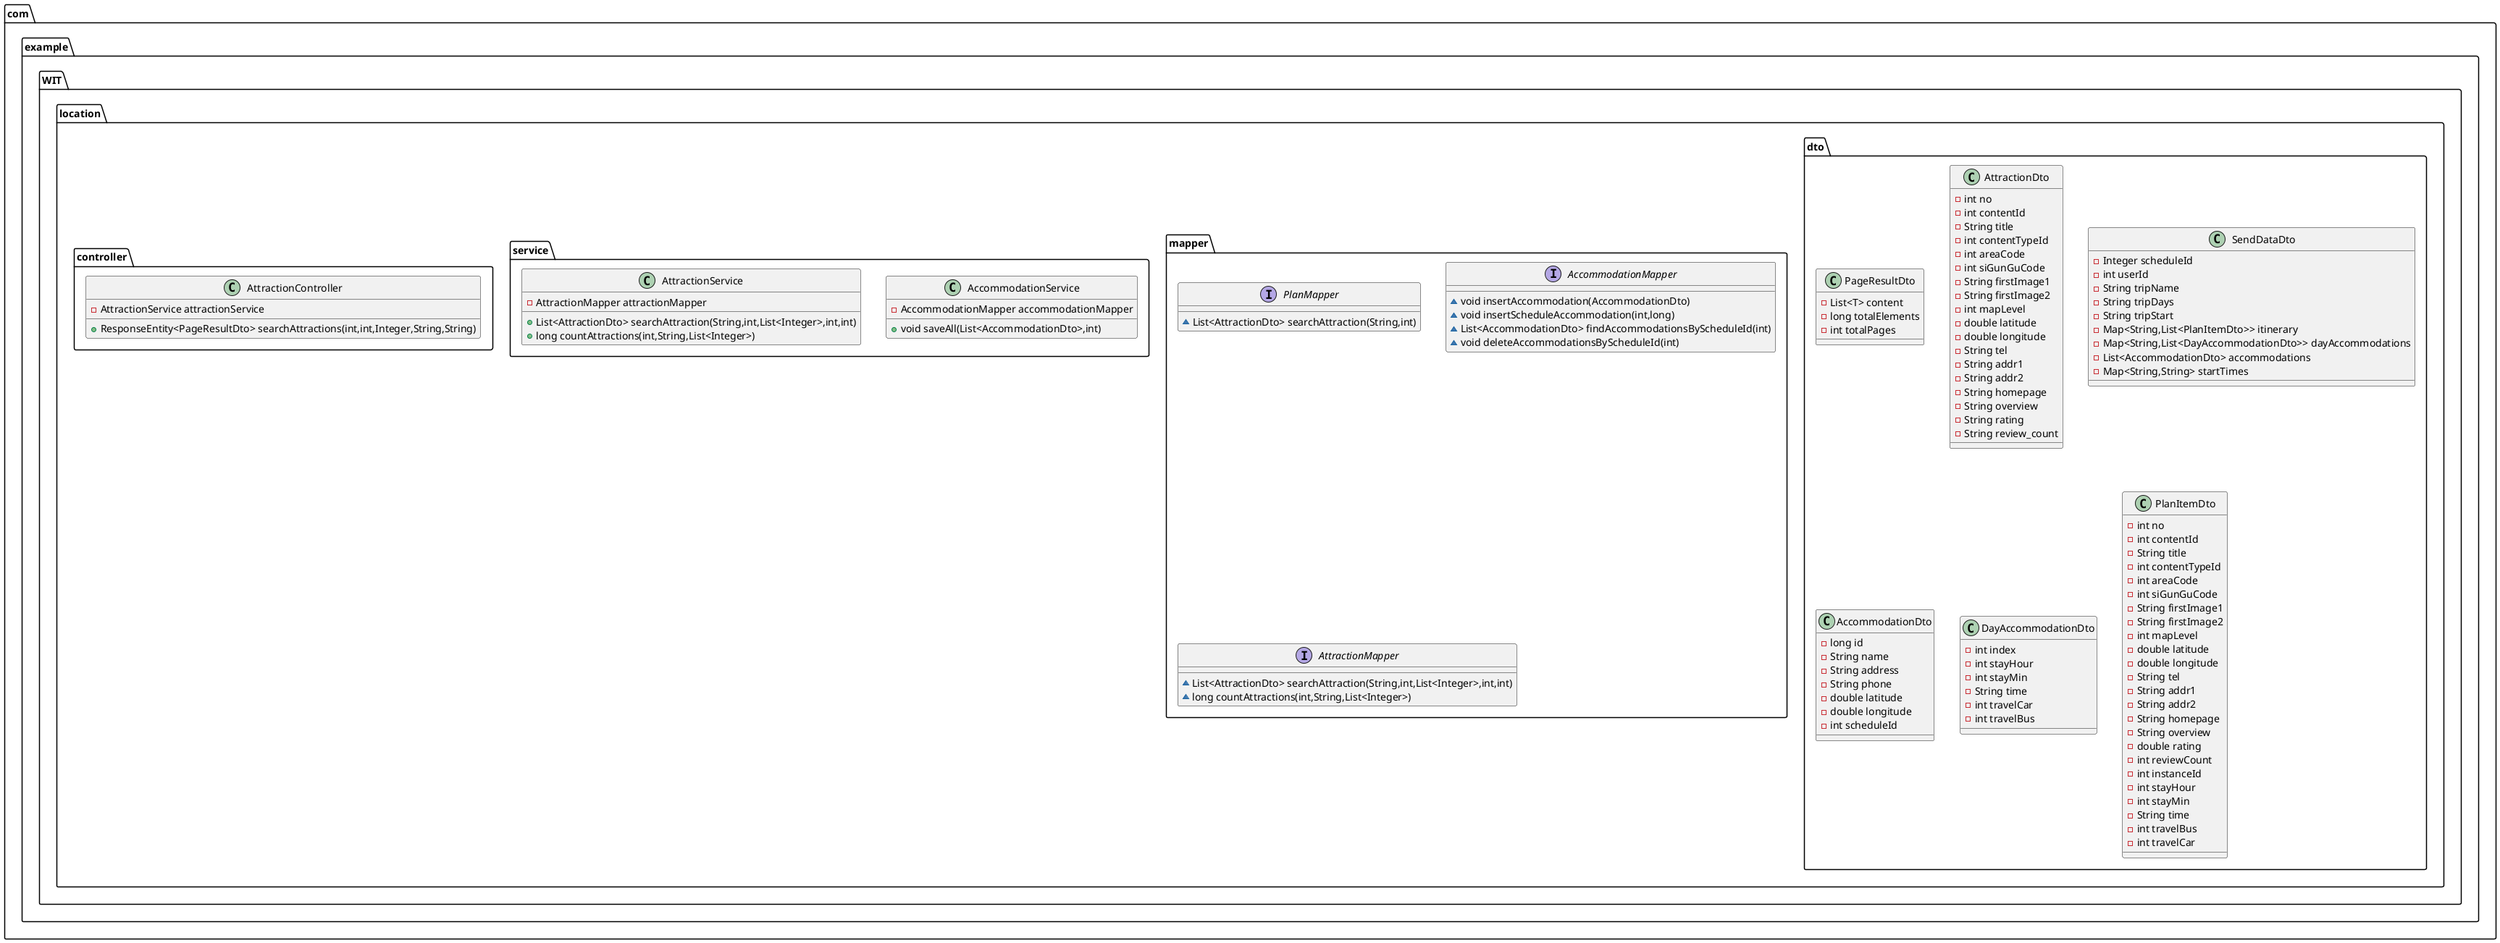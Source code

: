 @startuml
class com.example.WIT.location.dto.PageResultDto {
- List<T> content
- long totalElements
- int totalPages
}

interface com.example.WIT.location.mapper.PlanMapper {
~ List<AttractionDto> searchAttraction(String,int)
}

interface com.example.WIT.location.mapper.AccommodationMapper {
~ void insertAccommodation(AccommodationDto)
~ void insertScheduleAccommodation(int,long)
~ List<AccommodationDto> findAccommodationsByScheduleId(int)
~ void deleteAccommodationsByScheduleId(int)
}

class com.example.WIT.location.dto.AttractionDto {
- int no
- int contentId
- String title
- int contentTypeId
- int areaCode
- int siGunGuCode
- String firstImage1
- String firstImage2
- int mapLevel
- double latitude
- double longitude
- String tel
- String addr1
- String addr2
- String homepage
- String overview
- String rating
- String review_count
}

interface com.example.WIT.location.mapper.AttractionMapper {
~ List<AttractionDto> searchAttraction(String,int,List<Integer>,int,int)
~ long countAttractions(int,String,List<Integer>)
}

class com.example.WIT.location.dto.SendDataDto {
- Integer scheduleId
- int userId
- String tripName
- String tripDays
- String tripStart
- Map<String,List<PlanItemDto>> itinerary
- Map<String,List<DayAccommodationDto>> dayAccommodations
- List<AccommodationDto> accommodations
- Map<String,String> startTimes
}

class com.example.WIT.location.dto.AccommodationDto {
- long id
- String name
- String address
- String phone
- double latitude
- double longitude
- int scheduleId
}

class com.example.WIT.location.service.AccommodationService {
- AccommodationMapper accommodationMapper
+ void saveAll(List<AccommodationDto>,int)
}


class com.example.WIT.location.dto.DayAccommodationDto {
- int index
- int stayHour
- int stayMin
- String time
- int travelCar
- int travelBus
}

class com.example.WIT.location.controller.AttractionController {
- AttractionService attractionService
+ ResponseEntity<PageResultDto> searchAttractions(int,int,Integer,String,String)
}


class com.example.WIT.location.dto.PlanItemDto {
- int no
- int contentId
- String title
- int contentTypeId
- int areaCode
- int siGunGuCode
- String firstImage1
- String firstImage2
- int mapLevel
- double latitude
- double longitude
- String tel
- String addr1
- String addr2
- String homepage
- String overview
- double rating
- int reviewCount
- int instanceId
- int stayHour
- int stayMin
- String time
- int travelBus
- int travelCar
}

class com.example.WIT.location.service.AttractionService {
- AttractionMapper attractionMapper
+ List<AttractionDto> searchAttraction(String,int,List<Integer>,int,int)
+ long countAttractions(int,String,List<Integer>)
}


@enduml